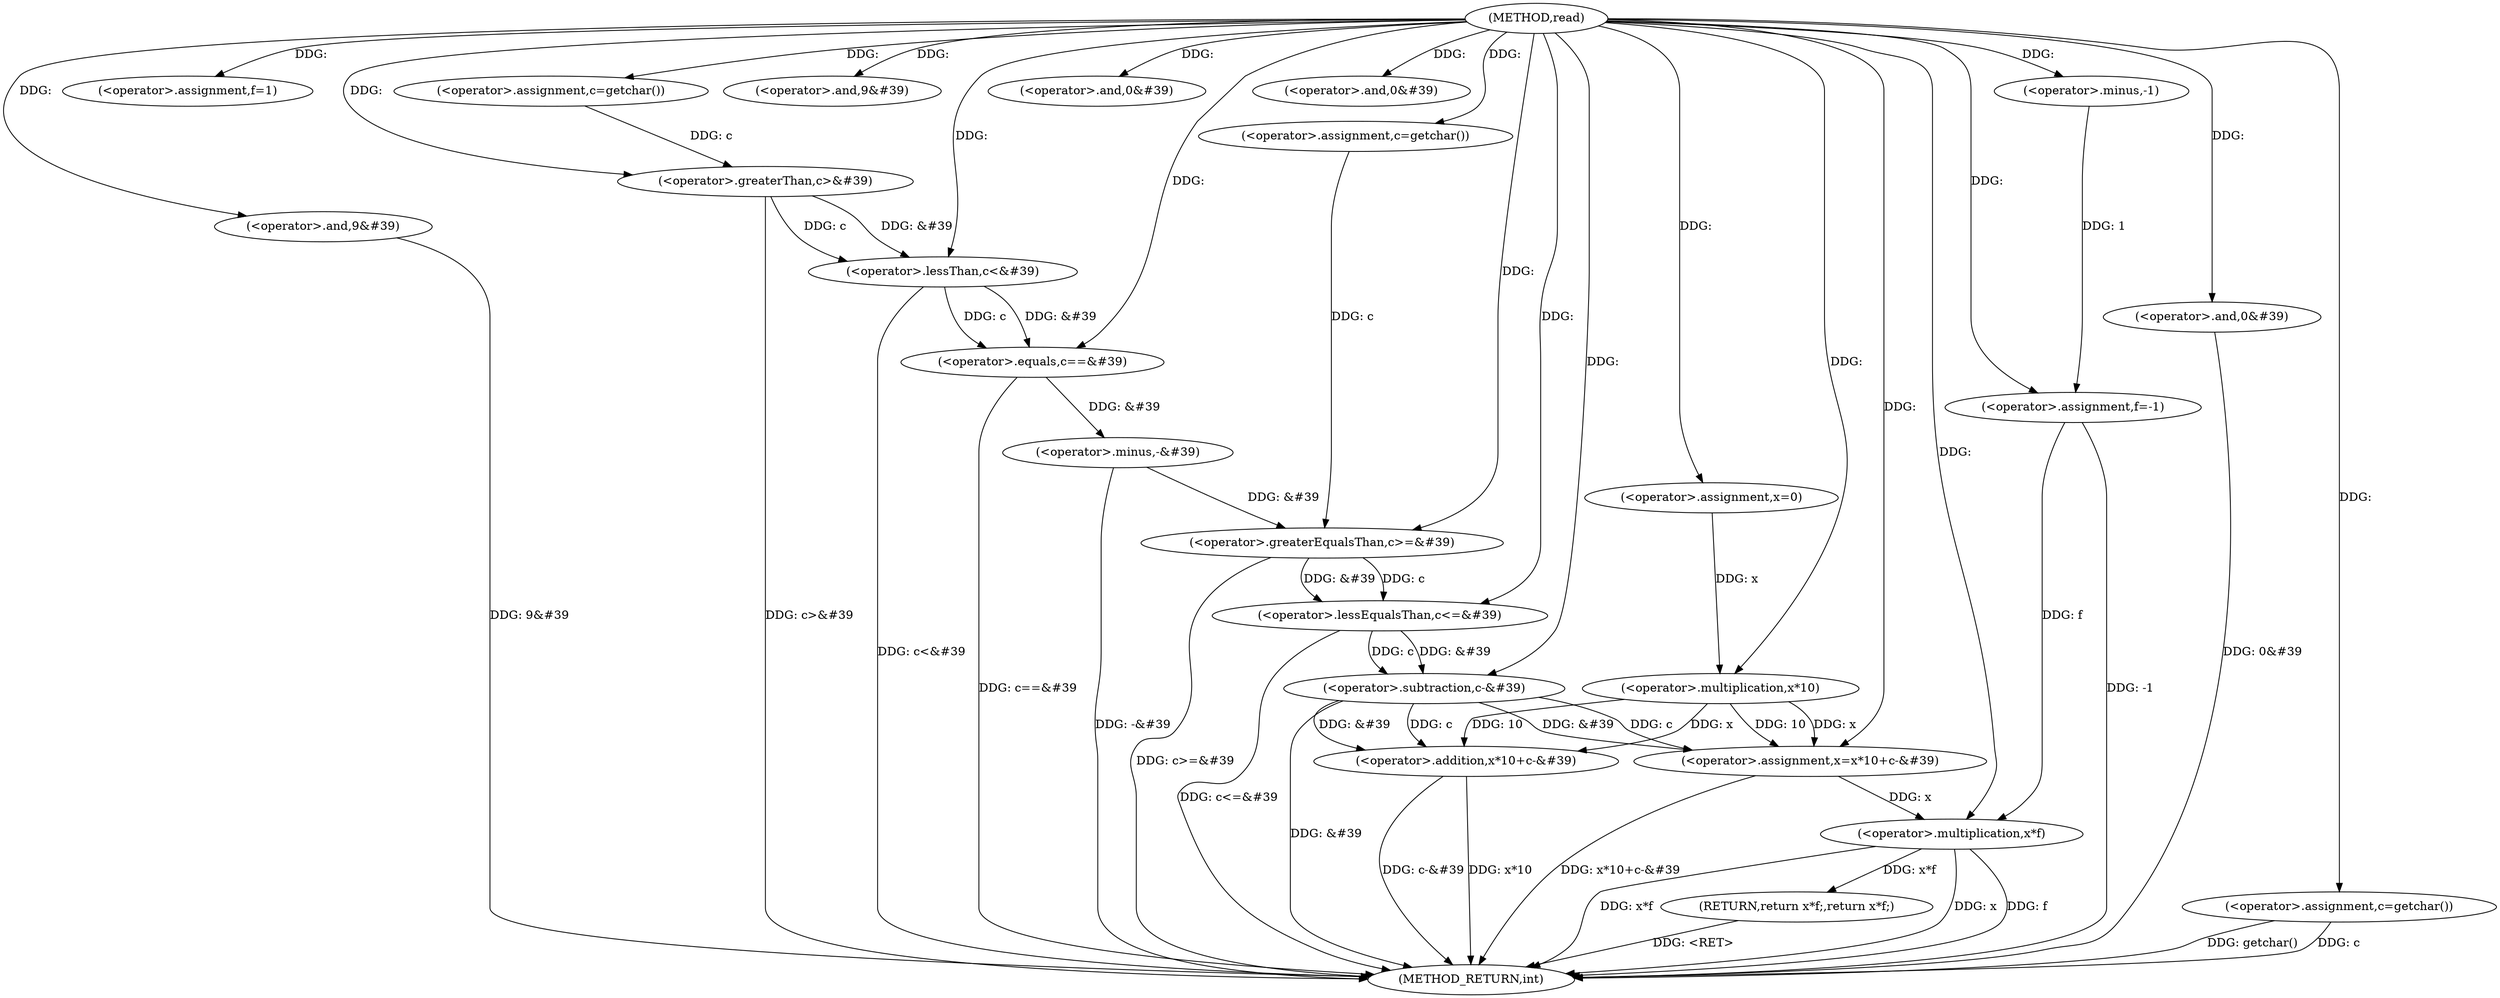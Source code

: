 digraph "read" {  
"1000101" [label = "(METHOD,read)" ]
"1000179" [label = "(METHOD_RETURN,int)" ]
"1000104" [label = "(<operator>.assignment,x=0)" ]
"1000108" [label = "(<operator>.assignment,f=1)" ]
"1000112" [label = "(<operator>.assignment,c=getchar())" ]
"1000115" [label = "(<operator>.greaterThan,c>&#39)" ]
"1000119" [label = "(<operator>.and,9&#39)" ]
"1000122" [label = "(<operator>.lessThan,c<&#39)" ]
"1000126" [label = "(<operator>.and,0&#39)" ]
"1000144" [label = "(<operator>.greaterEqualsThan,c>=&#39)" ]
"1000148" [label = "(<operator>.and,0&#39)" ]
"1000151" [label = "(<operator>.lessEqualsThan,c<=&#39)" ]
"1000155" [label = "(<operator>.and,9&#39)" ]
"1000175" [label = "(RETURN,return x*f;,return x*f;)" ]
"1000130" [label = "(<operator>.equals,c==&#39)" ]
"1000134" [label = "(<operator>.minus,-&#39)" ]
"1000137" [label = "(<operator>.assignment,f=-1)" ]
"1000141" [label = "(<operator>.assignment,c=getchar())" ]
"1000159" [label = "(<operator>.assignment,x=x*10+c-&#39)" ]
"1000169" [label = "(<operator>.and,0&#39)" ]
"1000172" [label = "(<operator>.assignment,c=getchar())" ]
"1000176" [label = "(<operator>.multiplication,x*f)" ]
"1000139" [label = "(<operator>.minus,-1)" ]
"1000161" [label = "(<operator>.addition,x*10+c-&#39)" ]
"1000162" [label = "(<operator>.multiplication,x*10)" ]
"1000165" [label = "(<operator>.subtraction,c-&#39)" ]
  "1000115" -> "1000179"  [ label = "DDG: c>&#39"] 
  "1000122" -> "1000179"  [ label = "DDG: c<&#39"] 
  "1000130" -> "1000179"  [ label = "DDG: c==&#39"] 
  "1000134" -> "1000179"  [ label = "DDG: -&#39"] 
  "1000137" -> "1000179"  [ label = "DDG: -1"] 
  "1000144" -> "1000179"  [ label = "DDG: c>=&#39"] 
  "1000151" -> "1000179"  [ label = "DDG: c<=&#39"] 
  "1000155" -> "1000179"  [ label = "DDG: 9&#39"] 
  "1000161" -> "1000179"  [ label = "DDG: x*10"] 
  "1000165" -> "1000179"  [ label = "DDG: &#39"] 
  "1000161" -> "1000179"  [ label = "DDG: c-&#39"] 
  "1000159" -> "1000179"  [ label = "DDG: x*10+c-&#39"] 
  "1000169" -> "1000179"  [ label = "DDG: 0&#39"] 
  "1000172" -> "1000179"  [ label = "DDG: c"] 
  "1000172" -> "1000179"  [ label = "DDG: getchar()"] 
  "1000176" -> "1000179"  [ label = "DDG: x"] 
  "1000176" -> "1000179"  [ label = "DDG: f"] 
  "1000176" -> "1000179"  [ label = "DDG: x*f"] 
  "1000175" -> "1000179"  [ label = "DDG: <RET>"] 
  "1000101" -> "1000104"  [ label = "DDG: "] 
  "1000101" -> "1000108"  [ label = "DDG: "] 
  "1000101" -> "1000112"  [ label = "DDG: "] 
  "1000176" -> "1000175"  [ label = "DDG: x*f"] 
  "1000112" -> "1000115"  [ label = "DDG: c"] 
  "1000101" -> "1000115"  [ label = "DDG: "] 
  "1000101" -> "1000119"  [ label = "DDG: "] 
  "1000115" -> "1000122"  [ label = "DDG: c"] 
  "1000101" -> "1000122"  [ label = "DDG: "] 
  "1000115" -> "1000122"  [ label = "DDG: &#39"] 
  "1000101" -> "1000126"  [ label = "DDG: "] 
  "1000139" -> "1000137"  [ label = "DDG: 1"] 
  "1000101" -> "1000141"  [ label = "DDG: "] 
  "1000141" -> "1000144"  [ label = "DDG: c"] 
  "1000101" -> "1000144"  [ label = "DDG: "] 
  "1000134" -> "1000144"  [ label = "DDG: &#39"] 
  "1000101" -> "1000148"  [ label = "DDG: "] 
  "1000144" -> "1000151"  [ label = "DDG: c"] 
  "1000101" -> "1000151"  [ label = "DDG: "] 
  "1000144" -> "1000151"  [ label = "DDG: &#39"] 
  "1000101" -> "1000155"  [ label = "DDG: "] 
  "1000162" -> "1000159"  [ label = "DDG: x"] 
  "1000162" -> "1000159"  [ label = "DDG: 10"] 
  "1000165" -> "1000159"  [ label = "DDG: &#39"] 
  "1000165" -> "1000159"  [ label = "DDG: c"] 
  "1000101" -> "1000172"  [ label = "DDG: "] 
  "1000122" -> "1000130"  [ label = "DDG: c"] 
  "1000101" -> "1000130"  [ label = "DDG: "] 
  "1000122" -> "1000130"  [ label = "DDG: &#39"] 
  "1000130" -> "1000134"  [ label = "DDG: &#39"] 
  "1000101" -> "1000137"  [ label = "DDG: "] 
  "1000101" -> "1000159"  [ label = "DDG: "] 
  "1000101" -> "1000169"  [ label = "DDG: "] 
  "1000159" -> "1000176"  [ label = "DDG: x"] 
  "1000101" -> "1000176"  [ label = "DDG: "] 
  "1000137" -> "1000176"  [ label = "DDG: f"] 
  "1000101" -> "1000139"  [ label = "DDG: "] 
  "1000162" -> "1000161"  [ label = "DDG: x"] 
  "1000162" -> "1000161"  [ label = "DDG: 10"] 
  "1000165" -> "1000161"  [ label = "DDG: &#39"] 
  "1000165" -> "1000161"  [ label = "DDG: c"] 
  "1000104" -> "1000162"  [ label = "DDG: x"] 
  "1000101" -> "1000162"  [ label = "DDG: "] 
  "1000151" -> "1000165"  [ label = "DDG: c"] 
  "1000101" -> "1000165"  [ label = "DDG: "] 
  "1000151" -> "1000165"  [ label = "DDG: &#39"] 
}
